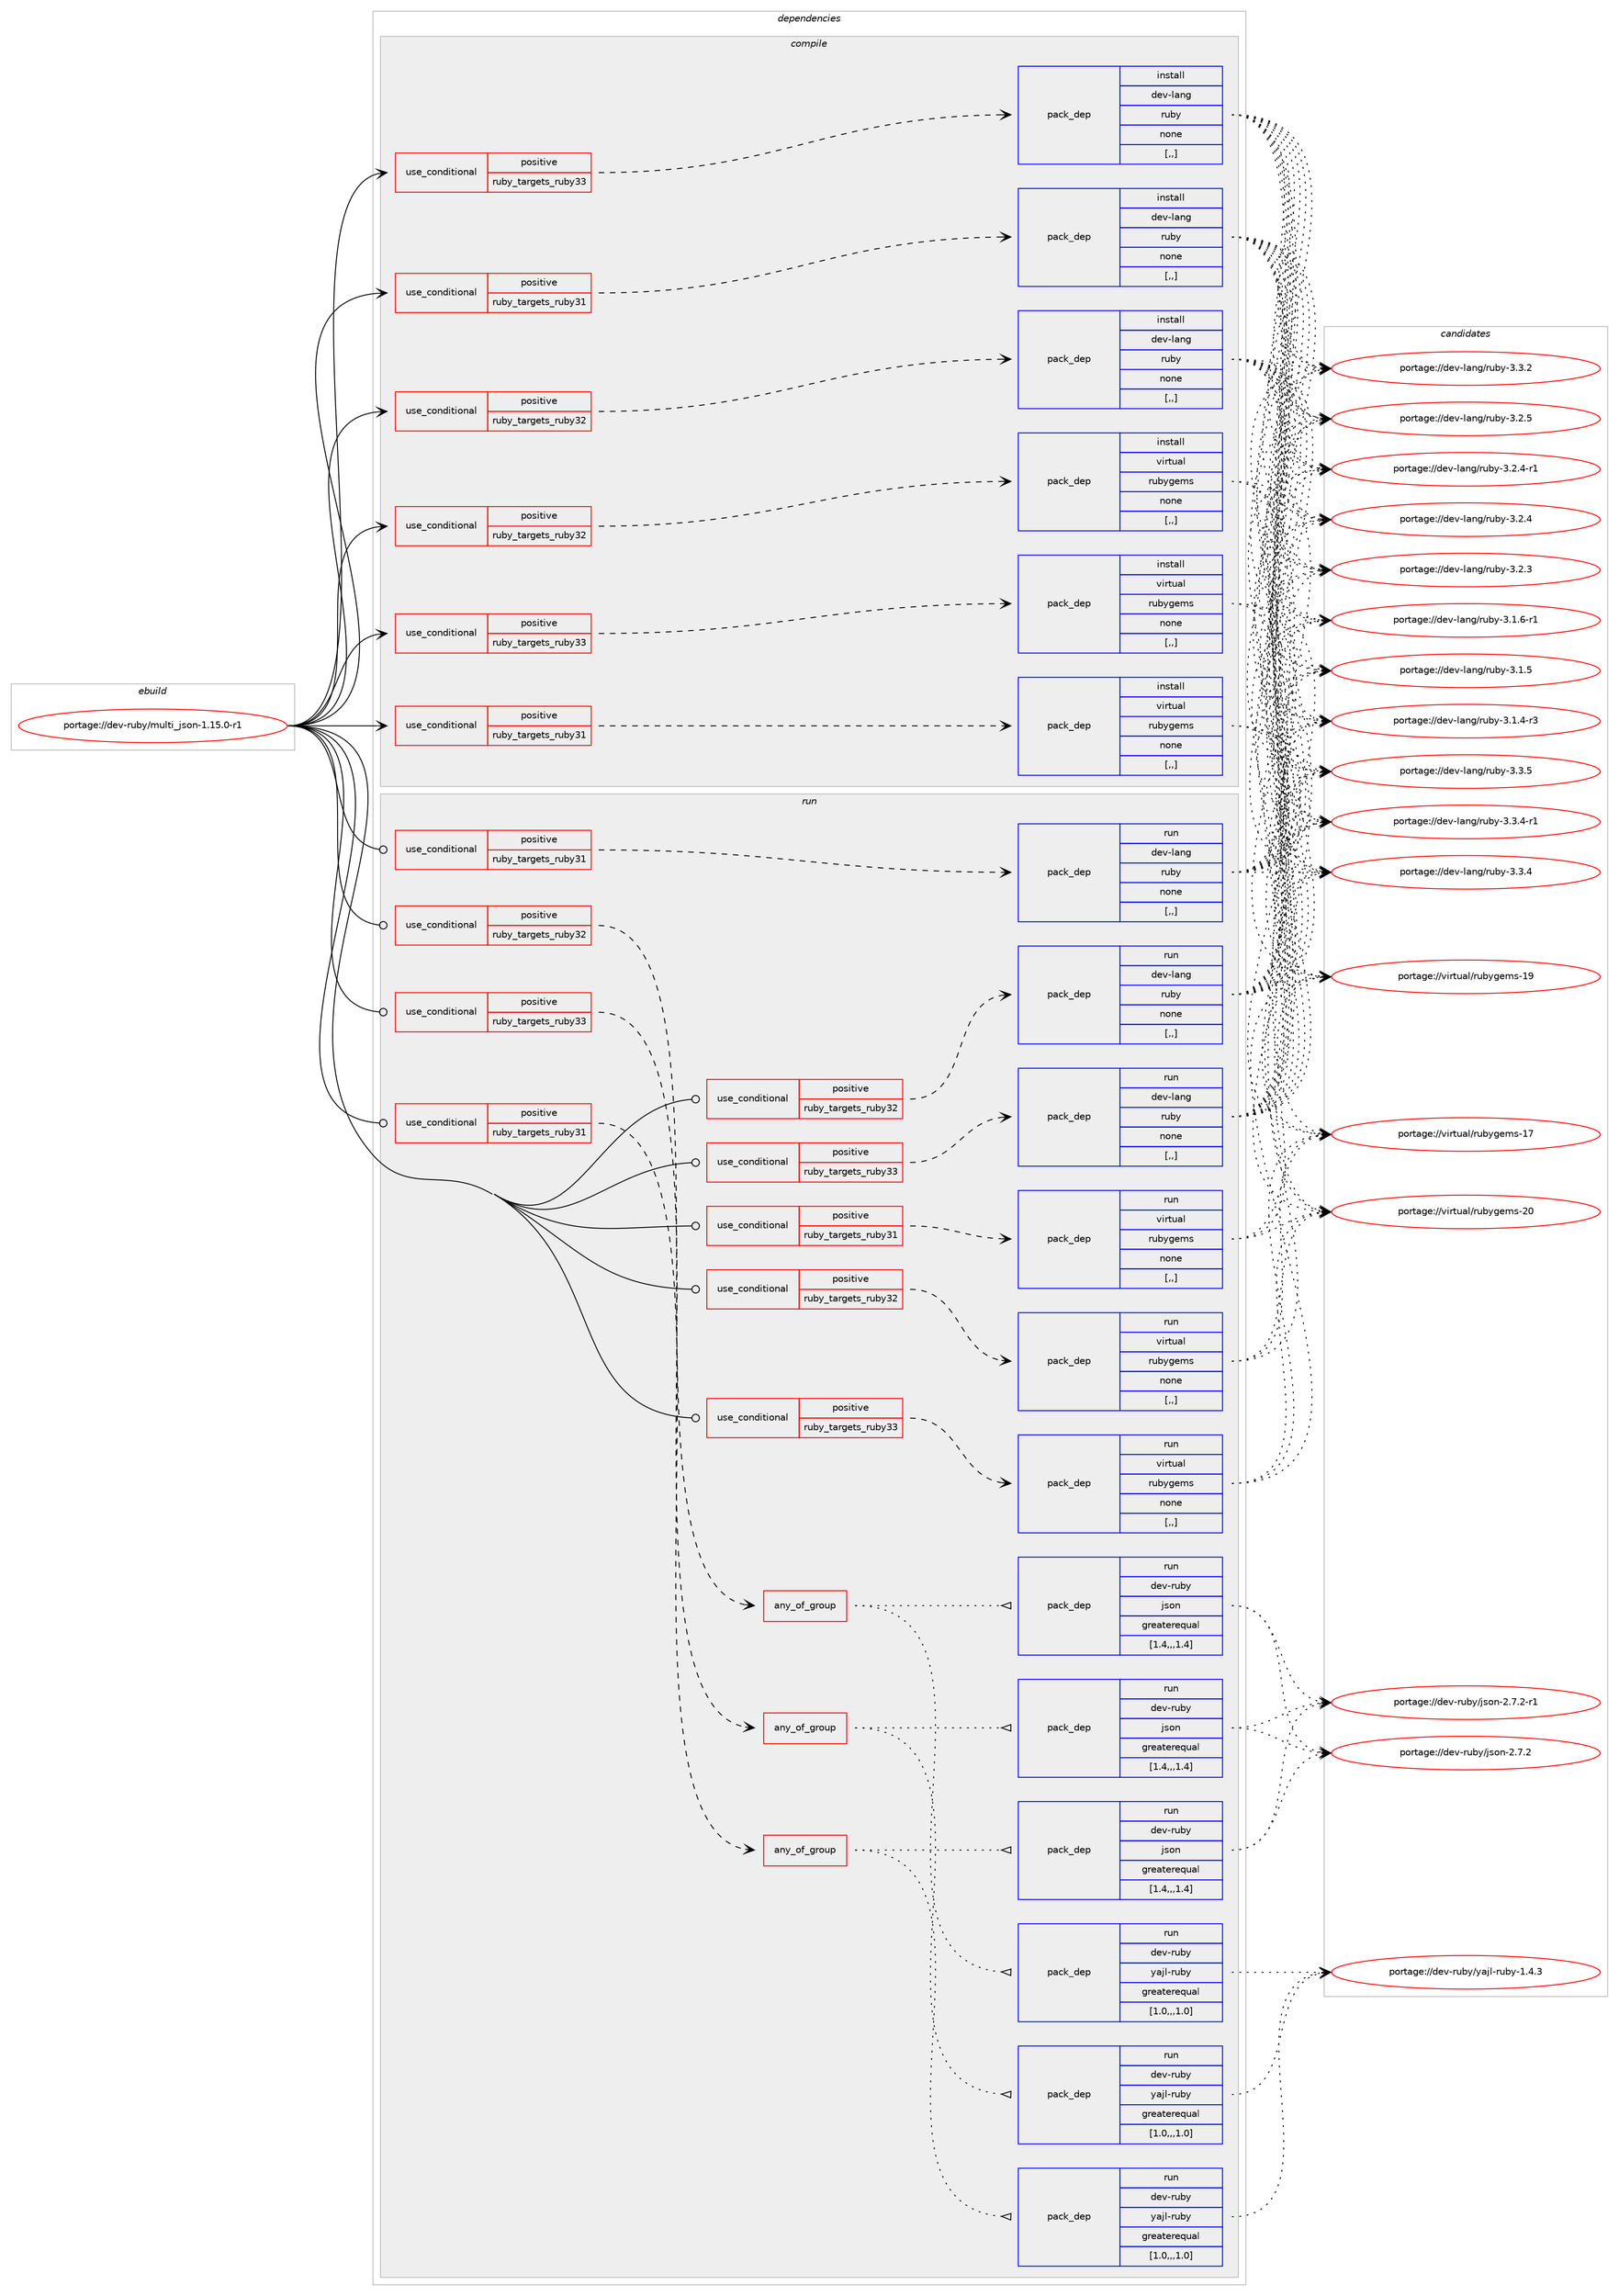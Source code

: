 digraph prolog {

# *************
# Graph options
# *************

newrank=true;
concentrate=true;
compound=true;
graph [rankdir=LR,fontname=Helvetica,fontsize=10,ranksep=1.5];#, ranksep=2.5, nodesep=0.2];
edge  [arrowhead=vee];
node  [fontname=Helvetica,fontsize=10];

# **********
# The ebuild
# **********

subgraph cluster_leftcol {
color=gray;
label=<<i>ebuild</i>>;
id [label="portage://dev-ruby/multi_json-1.15.0-r1", color=red, width=4, href="../dev-ruby/multi_json-1.15.0-r1.svg"];
}

# ****************
# The dependencies
# ****************

subgraph cluster_midcol {
color=gray;
label=<<i>dependencies</i>>;
subgraph cluster_compile {
fillcolor="#eeeeee";
style=filled;
label=<<i>compile</i>>;
subgraph cond182197 {
dependency687318 [label=<<TABLE BORDER="0" CELLBORDER="1" CELLSPACING="0" CELLPADDING="4"><TR><TD ROWSPAN="3" CELLPADDING="10">use_conditional</TD></TR><TR><TD>positive</TD></TR><TR><TD>ruby_targets_ruby31</TD></TR></TABLE>>, shape=none, color=red];
subgraph pack500189 {
dependency687319 [label=<<TABLE BORDER="0" CELLBORDER="1" CELLSPACING="0" CELLPADDING="4" WIDTH="220"><TR><TD ROWSPAN="6" CELLPADDING="30">pack_dep</TD></TR><TR><TD WIDTH="110">install</TD></TR><TR><TD>dev-lang</TD></TR><TR><TD>ruby</TD></TR><TR><TD>none</TD></TR><TR><TD>[,,]</TD></TR></TABLE>>, shape=none, color=blue];
}
dependency687318:e -> dependency687319:w [weight=20,style="dashed",arrowhead="vee"];
}
id:e -> dependency687318:w [weight=20,style="solid",arrowhead="vee"];
subgraph cond182198 {
dependency687320 [label=<<TABLE BORDER="0" CELLBORDER="1" CELLSPACING="0" CELLPADDING="4"><TR><TD ROWSPAN="3" CELLPADDING="10">use_conditional</TD></TR><TR><TD>positive</TD></TR><TR><TD>ruby_targets_ruby31</TD></TR></TABLE>>, shape=none, color=red];
subgraph pack500190 {
dependency687321 [label=<<TABLE BORDER="0" CELLBORDER="1" CELLSPACING="0" CELLPADDING="4" WIDTH="220"><TR><TD ROWSPAN="6" CELLPADDING="30">pack_dep</TD></TR><TR><TD WIDTH="110">install</TD></TR><TR><TD>virtual</TD></TR><TR><TD>rubygems</TD></TR><TR><TD>none</TD></TR><TR><TD>[,,]</TD></TR></TABLE>>, shape=none, color=blue];
}
dependency687320:e -> dependency687321:w [weight=20,style="dashed",arrowhead="vee"];
}
id:e -> dependency687320:w [weight=20,style="solid",arrowhead="vee"];
subgraph cond182199 {
dependency687322 [label=<<TABLE BORDER="0" CELLBORDER="1" CELLSPACING="0" CELLPADDING="4"><TR><TD ROWSPAN="3" CELLPADDING="10">use_conditional</TD></TR><TR><TD>positive</TD></TR><TR><TD>ruby_targets_ruby32</TD></TR></TABLE>>, shape=none, color=red];
subgraph pack500191 {
dependency687323 [label=<<TABLE BORDER="0" CELLBORDER="1" CELLSPACING="0" CELLPADDING="4" WIDTH="220"><TR><TD ROWSPAN="6" CELLPADDING="30">pack_dep</TD></TR><TR><TD WIDTH="110">install</TD></TR><TR><TD>dev-lang</TD></TR><TR><TD>ruby</TD></TR><TR><TD>none</TD></TR><TR><TD>[,,]</TD></TR></TABLE>>, shape=none, color=blue];
}
dependency687322:e -> dependency687323:w [weight=20,style="dashed",arrowhead="vee"];
}
id:e -> dependency687322:w [weight=20,style="solid",arrowhead="vee"];
subgraph cond182200 {
dependency687324 [label=<<TABLE BORDER="0" CELLBORDER="1" CELLSPACING="0" CELLPADDING="4"><TR><TD ROWSPAN="3" CELLPADDING="10">use_conditional</TD></TR><TR><TD>positive</TD></TR><TR><TD>ruby_targets_ruby32</TD></TR></TABLE>>, shape=none, color=red];
subgraph pack500192 {
dependency687325 [label=<<TABLE BORDER="0" CELLBORDER="1" CELLSPACING="0" CELLPADDING="4" WIDTH="220"><TR><TD ROWSPAN="6" CELLPADDING="30">pack_dep</TD></TR><TR><TD WIDTH="110">install</TD></TR><TR><TD>virtual</TD></TR><TR><TD>rubygems</TD></TR><TR><TD>none</TD></TR><TR><TD>[,,]</TD></TR></TABLE>>, shape=none, color=blue];
}
dependency687324:e -> dependency687325:w [weight=20,style="dashed",arrowhead="vee"];
}
id:e -> dependency687324:w [weight=20,style="solid",arrowhead="vee"];
subgraph cond182201 {
dependency687326 [label=<<TABLE BORDER="0" CELLBORDER="1" CELLSPACING="0" CELLPADDING="4"><TR><TD ROWSPAN="3" CELLPADDING="10">use_conditional</TD></TR><TR><TD>positive</TD></TR><TR><TD>ruby_targets_ruby33</TD></TR></TABLE>>, shape=none, color=red];
subgraph pack500193 {
dependency687327 [label=<<TABLE BORDER="0" CELLBORDER="1" CELLSPACING="0" CELLPADDING="4" WIDTH="220"><TR><TD ROWSPAN="6" CELLPADDING="30">pack_dep</TD></TR><TR><TD WIDTH="110">install</TD></TR><TR><TD>dev-lang</TD></TR><TR><TD>ruby</TD></TR><TR><TD>none</TD></TR><TR><TD>[,,]</TD></TR></TABLE>>, shape=none, color=blue];
}
dependency687326:e -> dependency687327:w [weight=20,style="dashed",arrowhead="vee"];
}
id:e -> dependency687326:w [weight=20,style="solid",arrowhead="vee"];
subgraph cond182202 {
dependency687328 [label=<<TABLE BORDER="0" CELLBORDER="1" CELLSPACING="0" CELLPADDING="4"><TR><TD ROWSPAN="3" CELLPADDING="10">use_conditional</TD></TR><TR><TD>positive</TD></TR><TR><TD>ruby_targets_ruby33</TD></TR></TABLE>>, shape=none, color=red];
subgraph pack500194 {
dependency687329 [label=<<TABLE BORDER="0" CELLBORDER="1" CELLSPACING="0" CELLPADDING="4" WIDTH="220"><TR><TD ROWSPAN="6" CELLPADDING="30">pack_dep</TD></TR><TR><TD WIDTH="110">install</TD></TR><TR><TD>virtual</TD></TR><TR><TD>rubygems</TD></TR><TR><TD>none</TD></TR><TR><TD>[,,]</TD></TR></TABLE>>, shape=none, color=blue];
}
dependency687328:e -> dependency687329:w [weight=20,style="dashed",arrowhead="vee"];
}
id:e -> dependency687328:w [weight=20,style="solid",arrowhead="vee"];
}
subgraph cluster_compileandrun {
fillcolor="#eeeeee";
style=filled;
label=<<i>compile and run</i>>;
}
subgraph cluster_run {
fillcolor="#eeeeee";
style=filled;
label=<<i>run</i>>;
subgraph cond182203 {
dependency687330 [label=<<TABLE BORDER="0" CELLBORDER="1" CELLSPACING="0" CELLPADDING="4"><TR><TD ROWSPAN="3" CELLPADDING="10">use_conditional</TD></TR><TR><TD>positive</TD></TR><TR><TD>ruby_targets_ruby31</TD></TR></TABLE>>, shape=none, color=red];
subgraph any4551 {
dependency687331 [label=<<TABLE BORDER="0" CELLBORDER="1" CELLSPACING="0" CELLPADDING="4"><TR><TD CELLPADDING="10">any_of_group</TD></TR></TABLE>>, shape=none, color=red];subgraph pack500195 {
dependency687332 [label=<<TABLE BORDER="0" CELLBORDER="1" CELLSPACING="0" CELLPADDING="4" WIDTH="220"><TR><TD ROWSPAN="6" CELLPADDING="30">pack_dep</TD></TR><TR><TD WIDTH="110">run</TD></TR><TR><TD>dev-ruby</TD></TR><TR><TD>json</TD></TR><TR><TD>greaterequal</TD></TR><TR><TD>[1.4,,,1.4]</TD></TR></TABLE>>, shape=none, color=blue];
}
dependency687331:e -> dependency687332:w [weight=20,style="dotted",arrowhead="oinv"];
subgraph pack500196 {
dependency687333 [label=<<TABLE BORDER="0" CELLBORDER="1" CELLSPACING="0" CELLPADDING="4" WIDTH="220"><TR><TD ROWSPAN="6" CELLPADDING="30">pack_dep</TD></TR><TR><TD WIDTH="110">run</TD></TR><TR><TD>dev-ruby</TD></TR><TR><TD>yajl-ruby</TD></TR><TR><TD>greaterequal</TD></TR><TR><TD>[1.0,,,1.0]</TD></TR></TABLE>>, shape=none, color=blue];
}
dependency687331:e -> dependency687333:w [weight=20,style="dotted",arrowhead="oinv"];
}
dependency687330:e -> dependency687331:w [weight=20,style="dashed",arrowhead="vee"];
}
id:e -> dependency687330:w [weight=20,style="solid",arrowhead="odot"];
subgraph cond182204 {
dependency687334 [label=<<TABLE BORDER="0" CELLBORDER="1" CELLSPACING="0" CELLPADDING="4"><TR><TD ROWSPAN="3" CELLPADDING="10">use_conditional</TD></TR><TR><TD>positive</TD></TR><TR><TD>ruby_targets_ruby31</TD></TR></TABLE>>, shape=none, color=red];
subgraph pack500197 {
dependency687335 [label=<<TABLE BORDER="0" CELLBORDER="1" CELLSPACING="0" CELLPADDING="4" WIDTH="220"><TR><TD ROWSPAN="6" CELLPADDING="30">pack_dep</TD></TR><TR><TD WIDTH="110">run</TD></TR><TR><TD>dev-lang</TD></TR><TR><TD>ruby</TD></TR><TR><TD>none</TD></TR><TR><TD>[,,]</TD></TR></TABLE>>, shape=none, color=blue];
}
dependency687334:e -> dependency687335:w [weight=20,style="dashed",arrowhead="vee"];
}
id:e -> dependency687334:w [weight=20,style="solid",arrowhead="odot"];
subgraph cond182205 {
dependency687336 [label=<<TABLE BORDER="0" CELLBORDER="1" CELLSPACING="0" CELLPADDING="4"><TR><TD ROWSPAN="3" CELLPADDING="10">use_conditional</TD></TR><TR><TD>positive</TD></TR><TR><TD>ruby_targets_ruby31</TD></TR></TABLE>>, shape=none, color=red];
subgraph pack500198 {
dependency687337 [label=<<TABLE BORDER="0" CELLBORDER="1" CELLSPACING="0" CELLPADDING="4" WIDTH="220"><TR><TD ROWSPAN="6" CELLPADDING="30">pack_dep</TD></TR><TR><TD WIDTH="110">run</TD></TR><TR><TD>virtual</TD></TR><TR><TD>rubygems</TD></TR><TR><TD>none</TD></TR><TR><TD>[,,]</TD></TR></TABLE>>, shape=none, color=blue];
}
dependency687336:e -> dependency687337:w [weight=20,style="dashed",arrowhead="vee"];
}
id:e -> dependency687336:w [weight=20,style="solid",arrowhead="odot"];
subgraph cond182206 {
dependency687338 [label=<<TABLE BORDER="0" CELLBORDER="1" CELLSPACING="0" CELLPADDING="4"><TR><TD ROWSPAN="3" CELLPADDING="10">use_conditional</TD></TR><TR><TD>positive</TD></TR><TR><TD>ruby_targets_ruby32</TD></TR></TABLE>>, shape=none, color=red];
subgraph any4552 {
dependency687339 [label=<<TABLE BORDER="0" CELLBORDER="1" CELLSPACING="0" CELLPADDING="4"><TR><TD CELLPADDING="10">any_of_group</TD></TR></TABLE>>, shape=none, color=red];subgraph pack500199 {
dependency687340 [label=<<TABLE BORDER="0" CELLBORDER="1" CELLSPACING="0" CELLPADDING="4" WIDTH="220"><TR><TD ROWSPAN="6" CELLPADDING="30">pack_dep</TD></TR><TR><TD WIDTH="110">run</TD></TR><TR><TD>dev-ruby</TD></TR><TR><TD>json</TD></TR><TR><TD>greaterequal</TD></TR><TR><TD>[1.4,,,1.4]</TD></TR></TABLE>>, shape=none, color=blue];
}
dependency687339:e -> dependency687340:w [weight=20,style="dotted",arrowhead="oinv"];
subgraph pack500200 {
dependency687341 [label=<<TABLE BORDER="0" CELLBORDER="1" CELLSPACING="0" CELLPADDING="4" WIDTH="220"><TR><TD ROWSPAN="6" CELLPADDING="30">pack_dep</TD></TR><TR><TD WIDTH="110">run</TD></TR><TR><TD>dev-ruby</TD></TR><TR><TD>yajl-ruby</TD></TR><TR><TD>greaterequal</TD></TR><TR><TD>[1.0,,,1.0]</TD></TR></TABLE>>, shape=none, color=blue];
}
dependency687339:e -> dependency687341:w [weight=20,style="dotted",arrowhead="oinv"];
}
dependency687338:e -> dependency687339:w [weight=20,style="dashed",arrowhead="vee"];
}
id:e -> dependency687338:w [weight=20,style="solid",arrowhead="odot"];
subgraph cond182207 {
dependency687342 [label=<<TABLE BORDER="0" CELLBORDER="1" CELLSPACING="0" CELLPADDING="4"><TR><TD ROWSPAN="3" CELLPADDING="10">use_conditional</TD></TR><TR><TD>positive</TD></TR><TR><TD>ruby_targets_ruby32</TD></TR></TABLE>>, shape=none, color=red];
subgraph pack500201 {
dependency687343 [label=<<TABLE BORDER="0" CELLBORDER="1" CELLSPACING="0" CELLPADDING="4" WIDTH="220"><TR><TD ROWSPAN="6" CELLPADDING="30">pack_dep</TD></TR><TR><TD WIDTH="110">run</TD></TR><TR><TD>dev-lang</TD></TR><TR><TD>ruby</TD></TR><TR><TD>none</TD></TR><TR><TD>[,,]</TD></TR></TABLE>>, shape=none, color=blue];
}
dependency687342:e -> dependency687343:w [weight=20,style="dashed",arrowhead="vee"];
}
id:e -> dependency687342:w [weight=20,style="solid",arrowhead="odot"];
subgraph cond182208 {
dependency687344 [label=<<TABLE BORDER="0" CELLBORDER="1" CELLSPACING="0" CELLPADDING="4"><TR><TD ROWSPAN="3" CELLPADDING="10">use_conditional</TD></TR><TR><TD>positive</TD></TR><TR><TD>ruby_targets_ruby32</TD></TR></TABLE>>, shape=none, color=red];
subgraph pack500202 {
dependency687345 [label=<<TABLE BORDER="0" CELLBORDER="1" CELLSPACING="0" CELLPADDING="4" WIDTH="220"><TR><TD ROWSPAN="6" CELLPADDING="30">pack_dep</TD></TR><TR><TD WIDTH="110">run</TD></TR><TR><TD>virtual</TD></TR><TR><TD>rubygems</TD></TR><TR><TD>none</TD></TR><TR><TD>[,,]</TD></TR></TABLE>>, shape=none, color=blue];
}
dependency687344:e -> dependency687345:w [weight=20,style="dashed",arrowhead="vee"];
}
id:e -> dependency687344:w [weight=20,style="solid",arrowhead="odot"];
subgraph cond182209 {
dependency687346 [label=<<TABLE BORDER="0" CELLBORDER="1" CELLSPACING="0" CELLPADDING="4"><TR><TD ROWSPAN="3" CELLPADDING="10">use_conditional</TD></TR><TR><TD>positive</TD></TR><TR><TD>ruby_targets_ruby33</TD></TR></TABLE>>, shape=none, color=red];
subgraph any4553 {
dependency687347 [label=<<TABLE BORDER="0" CELLBORDER="1" CELLSPACING="0" CELLPADDING="4"><TR><TD CELLPADDING="10">any_of_group</TD></TR></TABLE>>, shape=none, color=red];subgraph pack500203 {
dependency687348 [label=<<TABLE BORDER="0" CELLBORDER="1" CELLSPACING="0" CELLPADDING="4" WIDTH="220"><TR><TD ROWSPAN="6" CELLPADDING="30">pack_dep</TD></TR><TR><TD WIDTH="110">run</TD></TR><TR><TD>dev-ruby</TD></TR><TR><TD>json</TD></TR><TR><TD>greaterequal</TD></TR><TR><TD>[1.4,,,1.4]</TD></TR></TABLE>>, shape=none, color=blue];
}
dependency687347:e -> dependency687348:w [weight=20,style="dotted",arrowhead="oinv"];
subgraph pack500204 {
dependency687349 [label=<<TABLE BORDER="0" CELLBORDER="1" CELLSPACING="0" CELLPADDING="4" WIDTH="220"><TR><TD ROWSPAN="6" CELLPADDING="30">pack_dep</TD></TR><TR><TD WIDTH="110">run</TD></TR><TR><TD>dev-ruby</TD></TR><TR><TD>yajl-ruby</TD></TR><TR><TD>greaterequal</TD></TR><TR><TD>[1.0,,,1.0]</TD></TR></TABLE>>, shape=none, color=blue];
}
dependency687347:e -> dependency687349:w [weight=20,style="dotted",arrowhead="oinv"];
}
dependency687346:e -> dependency687347:w [weight=20,style="dashed",arrowhead="vee"];
}
id:e -> dependency687346:w [weight=20,style="solid",arrowhead="odot"];
subgraph cond182210 {
dependency687350 [label=<<TABLE BORDER="0" CELLBORDER="1" CELLSPACING="0" CELLPADDING="4"><TR><TD ROWSPAN="3" CELLPADDING="10">use_conditional</TD></TR><TR><TD>positive</TD></TR><TR><TD>ruby_targets_ruby33</TD></TR></TABLE>>, shape=none, color=red];
subgraph pack500205 {
dependency687351 [label=<<TABLE BORDER="0" CELLBORDER="1" CELLSPACING="0" CELLPADDING="4" WIDTH="220"><TR><TD ROWSPAN="6" CELLPADDING="30">pack_dep</TD></TR><TR><TD WIDTH="110">run</TD></TR><TR><TD>dev-lang</TD></TR><TR><TD>ruby</TD></TR><TR><TD>none</TD></TR><TR><TD>[,,]</TD></TR></TABLE>>, shape=none, color=blue];
}
dependency687350:e -> dependency687351:w [weight=20,style="dashed",arrowhead="vee"];
}
id:e -> dependency687350:w [weight=20,style="solid",arrowhead="odot"];
subgraph cond182211 {
dependency687352 [label=<<TABLE BORDER="0" CELLBORDER="1" CELLSPACING="0" CELLPADDING="4"><TR><TD ROWSPAN="3" CELLPADDING="10">use_conditional</TD></TR><TR><TD>positive</TD></TR><TR><TD>ruby_targets_ruby33</TD></TR></TABLE>>, shape=none, color=red];
subgraph pack500206 {
dependency687353 [label=<<TABLE BORDER="0" CELLBORDER="1" CELLSPACING="0" CELLPADDING="4" WIDTH="220"><TR><TD ROWSPAN="6" CELLPADDING="30">pack_dep</TD></TR><TR><TD WIDTH="110">run</TD></TR><TR><TD>virtual</TD></TR><TR><TD>rubygems</TD></TR><TR><TD>none</TD></TR><TR><TD>[,,]</TD></TR></TABLE>>, shape=none, color=blue];
}
dependency687352:e -> dependency687353:w [weight=20,style="dashed",arrowhead="vee"];
}
id:e -> dependency687352:w [weight=20,style="solid",arrowhead="odot"];
}
}

# **************
# The candidates
# **************

subgraph cluster_choices {
rank=same;
color=gray;
label=<<i>candidates</i>>;

subgraph choice500189 {
color=black;
nodesep=1;
choice10010111845108971101034711411798121455146514653 [label="portage://dev-lang/ruby-3.3.5", color=red, width=4,href="../dev-lang/ruby-3.3.5.svg"];
choice100101118451089711010347114117981214551465146524511449 [label="portage://dev-lang/ruby-3.3.4-r1", color=red, width=4,href="../dev-lang/ruby-3.3.4-r1.svg"];
choice10010111845108971101034711411798121455146514652 [label="portage://dev-lang/ruby-3.3.4", color=red, width=4,href="../dev-lang/ruby-3.3.4.svg"];
choice10010111845108971101034711411798121455146514650 [label="portage://dev-lang/ruby-3.3.2", color=red, width=4,href="../dev-lang/ruby-3.3.2.svg"];
choice10010111845108971101034711411798121455146504653 [label="portage://dev-lang/ruby-3.2.5", color=red, width=4,href="../dev-lang/ruby-3.2.5.svg"];
choice100101118451089711010347114117981214551465046524511449 [label="portage://dev-lang/ruby-3.2.4-r1", color=red, width=4,href="../dev-lang/ruby-3.2.4-r1.svg"];
choice10010111845108971101034711411798121455146504652 [label="portage://dev-lang/ruby-3.2.4", color=red, width=4,href="../dev-lang/ruby-3.2.4.svg"];
choice10010111845108971101034711411798121455146504651 [label="portage://dev-lang/ruby-3.2.3", color=red, width=4,href="../dev-lang/ruby-3.2.3.svg"];
choice100101118451089711010347114117981214551464946544511449 [label="portage://dev-lang/ruby-3.1.6-r1", color=red, width=4,href="../dev-lang/ruby-3.1.6-r1.svg"];
choice10010111845108971101034711411798121455146494653 [label="portage://dev-lang/ruby-3.1.5", color=red, width=4,href="../dev-lang/ruby-3.1.5.svg"];
choice100101118451089711010347114117981214551464946524511451 [label="portage://dev-lang/ruby-3.1.4-r3", color=red, width=4,href="../dev-lang/ruby-3.1.4-r3.svg"];
dependency687319:e -> choice10010111845108971101034711411798121455146514653:w [style=dotted,weight="100"];
dependency687319:e -> choice100101118451089711010347114117981214551465146524511449:w [style=dotted,weight="100"];
dependency687319:e -> choice10010111845108971101034711411798121455146514652:w [style=dotted,weight="100"];
dependency687319:e -> choice10010111845108971101034711411798121455146514650:w [style=dotted,weight="100"];
dependency687319:e -> choice10010111845108971101034711411798121455146504653:w [style=dotted,weight="100"];
dependency687319:e -> choice100101118451089711010347114117981214551465046524511449:w [style=dotted,weight="100"];
dependency687319:e -> choice10010111845108971101034711411798121455146504652:w [style=dotted,weight="100"];
dependency687319:e -> choice10010111845108971101034711411798121455146504651:w [style=dotted,weight="100"];
dependency687319:e -> choice100101118451089711010347114117981214551464946544511449:w [style=dotted,weight="100"];
dependency687319:e -> choice10010111845108971101034711411798121455146494653:w [style=dotted,weight="100"];
dependency687319:e -> choice100101118451089711010347114117981214551464946524511451:w [style=dotted,weight="100"];
}
subgraph choice500190 {
color=black;
nodesep=1;
choice118105114116117971084711411798121103101109115455048 [label="portage://virtual/rubygems-20", color=red, width=4,href="../virtual/rubygems-20.svg"];
choice118105114116117971084711411798121103101109115454957 [label="portage://virtual/rubygems-19", color=red, width=4,href="../virtual/rubygems-19.svg"];
choice118105114116117971084711411798121103101109115454955 [label="portage://virtual/rubygems-17", color=red, width=4,href="../virtual/rubygems-17.svg"];
dependency687321:e -> choice118105114116117971084711411798121103101109115455048:w [style=dotted,weight="100"];
dependency687321:e -> choice118105114116117971084711411798121103101109115454957:w [style=dotted,weight="100"];
dependency687321:e -> choice118105114116117971084711411798121103101109115454955:w [style=dotted,weight="100"];
}
subgraph choice500191 {
color=black;
nodesep=1;
choice10010111845108971101034711411798121455146514653 [label="portage://dev-lang/ruby-3.3.5", color=red, width=4,href="../dev-lang/ruby-3.3.5.svg"];
choice100101118451089711010347114117981214551465146524511449 [label="portage://dev-lang/ruby-3.3.4-r1", color=red, width=4,href="../dev-lang/ruby-3.3.4-r1.svg"];
choice10010111845108971101034711411798121455146514652 [label="portage://dev-lang/ruby-3.3.4", color=red, width=4,href="../dev-lang/ruby-3.3.4.svg"];
choice10010111845108971101034711411798121455146514650 [label="portage://dev-lang/ruby-3.3.2", color=red, width=4,href="../dev-lang/ruby-3.3.2.svg"];
choice10010111845108971101034711411798121455146504653 [label="portage://dev-lang/ruby-3.2.5", color=red, width=4,href="../dev-lang/ruby-3.2.5.svg"];
choice100101118451089711010347114117981214551465046524511449 [label="portage://dev-lang/ruby-3.2.4-r1", color=red, width=4,href="../dev-lang/ruby-3.2.4-r1.svg"];
choice10010111845108971101034711411798121455146504652 [label="portage://dev-lang/ruby-3.2.4", color=red, width=4,href="../dev-lang/ruby-3.2.4.svg"];
choice10010111845108971101034711411798121455146504651 [label="portage://dev-lang/ruby-3.2.3", color=red, width=4,href="../dev-lang/ruby-3.2.3.svg"];
choice100101118451089711010347114117981214551464946544511449 [label="portage://dev-lang/ruby-3.1.6-r1", color=red, width=4,href="../dev-lang/ruby-3.1.6-r1.svg"];
choice10010111845108971101034711411798121455146494653 [label="portage://dev-lang/ruby-3.1.5", color=red, width=4,href="../dev-lang/ruby-3.1.5.svg"];
choice100101118451089711010347114117981214551464946524511451 [label="portage://dev-lang/ruby-3.1.4-r3", color=red, width=4,href="../dev-lang/ruby-3.1.4-r3.svg"];
dependency687323:e -> choice10010111845108971101034711411798121455146514653:w [style=dotted,weight="100"];
dependency687323:e -> choice100101118451089711010347114117981214551465146524511449:w [style=dotted,weight="100"];
dependency687323:e -> choice10010111845108971101034711411798121455146514652:w [style=dotted,weight="100"];
dependency687323:e -> choice10010111845108971101034711411798121455146514650:w [style=dotted,weight="100"];
dependency687323:e -> choice10010111845108971101034711411798121455146504653:w [style=dotted,weight="100"];
dependency687323:e -> choice100101118451089711010347114117981214551465046524511449:w [style=dotted,weight="100"];
dependency687323:e -> choice10010111845108971101034711411798121455146504652:w [style=dotted,weight="100"];
dependency687323:e -> choice10010111845108971101034711411798121455146504651:w [style=dotted,weight="100"];
dependency687323:e -> choice100101118451089711010347114117981214551464946544511449:w [style=dotted,weight="100"];
dependency687323:e -> choice10010111845108971101034711411798121455146494653:w [style=dotted,weight="100"];
dependency687323:e -> choice100101118451089711010347114117981214551464946524511451:w [style=dotted,weight="100"];
}
subgraph choice500192 {
color=black;
nodesep=1;
choice118105114116117971084711411798121103101109115455048 [label="portage://virtual/rubygems-20", color=red, width=4,href="../virtual/rubygems-20.svg"];
choice118105114116117971084711411798121103101109115454957 [label="portage://virtual/rubygems-19", color=red, width=4,href="../virtual/rubygems-19.svg"];
choice118105114116117971084711411798121103101109115454955 [label="portage://virtual/rubygems-17", color=red, width=4,href="../virtual/rubygems-17.svg"];
dependency687325:e -> choice118105114116117971084711411798121103101109115455048:w [style=dotted,weight="100"];
dependency687325:e -> choice118105114116117971084711411798121103101109115454957:w [style=dotted,weight="100"];
dependency687325:e -> choice118105114116117971084711411798121103101109115454955:w [style=dotted,weight="100"];
}
subgraph choice500193 {
color=black;
nodesep=1;
choice10010111845108971101034711411798121455146514653 [label="portage://dev-lang/ruby-3.3.5", color=red, width=4,href="../dev-lang/ruby-3.3.5.svg"];
choice100101118451089711010347114117981214551465146524511449 [label="portage://dev-lang/ruby-3.3.4-r1", color=red, width=4,href="../dev-lang/ruby-3.3.4-r1.svg"];
choice10010111845108971101034711411798121455146514652 [label="portage://dev-lang/ruby-3.3.4", color=red, width=4,href="../dev-lang/ruby-3.3.4.svg"];
choice10010111845108971101034711411798121455146514650 [label="portage://dev-lang/ruby-3.3.2", color=red, width=4,href="../dev-lang/ruby-3.3.2.svg"];
choice10010111845108971101034711411798121455146504653 [label="portage://dev-lang/ruby-3.2.5", color=red, width=4,href="../dev-lang/ruby-3.2.5.svg"];
choice100101118451089711010347114117981214551465046524511449 [label="portage://dev-lang/ruby-3.2.4-r1", color=red, width=4,href="../dev-lang/ruby-3.2.4-r1.svg"];
choice10010111845108971101034711411798121455146504652 [label="portage://dev-lang/ruby-3.2.4", color=red, width=4,href="../dev-lang/ruby-3.2.4.svg"];
choice10010111845108971101034711411798121455146504651 [label="portage://dev-lang/ruby-3.2.3", color=red, width=4,href="../dev-lang/ruby-3.2.3.svg"];
choice100101118451089711010347114117981214551464946544511449 [label="portage://dev-lang/ruby-3.1.6-r1", color=red, width=4,href="../dev-lang/ruby-3.1.6-r1.svg"];
choice10010111845108971101034711411798121455146494653 [label="portage://dev-lang/ruby-3.1.5", color=red, width=4,href="../dev-lang/ruby-3.1.5.svg"];
choice100101118451089711010347114117981214551464946524511451 [label="portage://dev-lang/ruby-3.1.4-r3", color=red, width=4,href="../dev-lang/ruby-3.1.4-r3.svg"];
dependency687327:e -> choice10010111845108971101034711411798121455146514653:w [style=dotted,weight="100"];
dependency687327:e -> choice100101118451089711010347114117981214551465146524511449:w [style=dotted,weight="100"];
dependency687327:e -> choice10010111845108971101034711411798121455146514652:w [style=dotted,weight="100"];
dependency687327:e -> choice10010111845108971101034711411798121455146514650:w [style=dotted,weight="100"];
dependency687327:e -> choice10010111845108971101034711411798121455146504653:w [style=dotted,weight="100"];
dependency687327:e -> choice100101118451089711010347114117981214551465046524511449:w [style=dotted,weight="100"];
dependency687327:e -> choice10010111845108971101034711411798121455146504652:w [style=dotted,weight="100"];
dependency687327:e -> choice10010111845108971101034711411798121455146504651:w [style=dotted,weight="100"];
dependency687327:e -> choice100101118451089711010347114117981214551464946544511449:w [style=dotted,weight="100"];
dependency687327:e -> choice10010111845108971101034711411798121455146494653:w [style=dotted,weight="100"];
dependency687327:e -> choice100101118451089711010347114117981214551464946524511451:w [style=dotted,weight="100"];
}
subgraph choice500194 {
color=black;
nodesep=1;
choice118105114116117971084711411798121103101109115455048 [label="portage://virtual/rubygems-20", color=red, width=4,href="../virtual/rubygems-20.svg"];
choice118105114116117971084711411798121103101109115454957 [label="portage://virtual/rubygems-19", color=red, width=4,href="../virtual/rubygems-19.svg"];
choice118105114116117971084711411798121103101109115454955 [label="portage://virtual/rubygems-17", color=red, width=4,href="../virtual/rubygems-17.svg"];
dependency687329:e -> choice118105114116117971084711411798121103101109115455048:w [style=dotted,weight="100"];
dependency687329:e -> choice118105114116117971084711411798121103101109115454957:w [style=dotted,weight="100"];
dependency687329:e -> choice118105114116117971084711411798121103101109115454955:w [style=dotted,weight="100"];
}
subgraph choice500195 {
color=black;
nodesep=1;
choice1001011184511411798121471061151111104550465546504511449 [label="portage://dev-ruby/json-2.7.2-r1", color=red, width=4,href="../dev-ruby/json-2.7.2-r1.svg"];
choice100101118451141179812147106115111110455046554650 [label="portage://dev-ruby/json-2.7.2", color=red, width=4,href="../dev-ruby/json-2.7.2.svg"];
dependency687332:e -> choice1001011184511411798121471061151111104550465546504511449:w [style=dotted,weight="100"];
dependency687332:e -> choice100101118451141179812147106115111110455046554650:w [style=dotted,weight="100"];
}
subgraph choice500196 {
color=black;
nodesep=1;
choice100101118451141179812147121971061084511411798121454946524651 [label="portage://dev-ruby/yajl-ruby-1.4.3", color=red, width=4,href="../dev-ruby/yajl-ruby-1.4.3.svg"];
dependency687333:e -> choice100101118451141179812147121971061084511411798121454946524651:w [style=dotted,weight="100"];
}
subgraph choice500197 {
color=black;
nodesep=1;
choice10010111845108971101034711411798121455146514653 [label="portage://dev-lang/ruby-3.3.5", color=red, width=4,href="../dev-lang/ruby-3.3.5.svg"];
choice100101118451089711010347114117981214551465146524511449 [label="portage://dev-lang/ruby-3.3.4-r1", color=red, width=4,href="../dev-lang/ruby-3.3.4-r1.svg"];
choice10010111845108971101034711411798121455146514652 [label="portage://dev-lang/ruby-3.3.4", color=red, width=4,href="../dev-lang/ruby-3.3.4.svg"];
choice10010111845108971101034711411798121455146514650 [label="portage://dev-lang/ruby-3.3.2", color=red, width=4,href="../dev-lang/ruby-3.3.2.svg"];
choice10010111845108971101034711411798121455146504653 [label="portage://dev-lang/ruby-3.2.5", color=red, width=4,href="../dev-lang/ruby-3.2.5.svg"];
choice100101118451089711010347114117981214551465046524511449 [label="portage://dev-lang/ruby-3.2.4-r1", color=red, width=4,href="../dev-lang/ruby-3.2.4-r1.svg"];
choice10010111845108971101034711411798121455146504652 [label="portage://dev-lang/ruby-3.2.4", color=red, width=4,href="../dev-lang/ruby-3.2.4.svg"];
choice10010111845108971101034711411798121455146504651 [label="portage://dev-lang/ruby-3.2.3", color=red, width=4,href="../dev-lang/ruby-3.2.3.svg"];
choice100101118451089711010347114117981214551464946544511449 [label="portage://dev-lang/ruby-3.1.6-r1", color=red, width=4,href="../dev-lang/ruby-3.1.6-r1.svg"];
choice10010111845108971101034711411798121455146494653 [label="portage://dev-lang/ruby-3.1.5", color=red, width=4,href="../dev-lang/ruby-3.1.5.svg"];
choice100101118451089711010347114117981214551464946524511451 [label="portage://dev-lang/ruby-3.1.4-r3", color=red, width=4,href="../dev-lang/ruby-3.1.4-r3.svg"];
dependency687335:e -> choice10010111845108971101034711411798121455146514653:w [style=dotted,weight="100"];
dependency687335:e -> choice100101118451089711010347114117981214551465146524511449:w [style=dotted,weight="100"];
dependency687335:e -> choice10010111845108971101034711411798121455146514652:w [style=dotted,weight="100"];
dependency687335:e -> choice10010111845108971101034711411798121455146514650:w [style=dotted,weight="100"];
dependency687335:e -> choice10010111845108971101034711411798121455146504653:w [style=dotted,weight="100"];
dependency687335:e -> choice100101118451089711010347114117981214551465046524511449:w [style=dotted,weight="100"];
dependency687335:e -> choice10010111845108971101034711411798121455146504652:w [style=dotted,weight="100"];
dependency687335:e -> choice10010111845108971101034711411798121455146504651:w [style=dotted,weight="100"];
dependency687335:e -> choice100101118451089711010347114117981214551464946544511449:w [style=dotted,weight="100"];
dependency687335:e -> choice10010111845108971101034711411798121455146494653:w [style=dotted,weight="100"];
dependency687335:e -> choice100101118451089711010347114117981214551464946524511451:w [style=dotted,weight="100"];
}
subgraph choice500198 {
color=black;
nodesep=1;
choice118105114116117971084711411798121103101109115455048 [label="portage://virtual/rubygems-20", color=red, width=4,href="../virtual/rubygems-20.svg"];
choice118105114116117971084711411798121103101109115454957 [label="portage://virtual/rubygems-19", color=red, width=4,href="../virtual/rubygems-19.svg"];
choice118105114116117971084711411798121103101109115454955 [label="portage://virtual/rubygems-17", color=red, width=4,href="../virtual/rubygems-17.svg"];
dependency687337:e -> choice118105114116117971084711411798121103101109115455048:w [style=dotted,weight="100"];
dependency687337:e -> choice118105114116117971084711411798121103101109115454957:w [style=dotted,weight="100"];
dependency687337:e -> choice118105114116117971084711411798121103101109115454955:w [style=dotted,weight="100"];
}
subgraph choice500199 {
color=black;
nodesep=1;
choice1001011184511411798121471061151111104550465546504511449 [label="portage://dev-ruby/json-2.7.2-r1", color=red, width=4,href="../dev-ruby/json-2.7.2-r1.svg"];
choice100101118451141179812147106115111110455046554650 [label="portage://dev-ruby/json-2.7.2", color=red, width=4,href="../dev-ruby/json-2.7.2.svg"];
dependency687340:e -> choice1001011184511411798121471061151111104550465546504511449:w [style=dotted,weight="100"];
dependency687340:e -> choice100101118451141179812147106115111110455046554650:w [style=dotted,weight="100"];
}
subgraph choice500200 {
color=black;
nodesep=1;
choice100101118451141179812147121971061084511411798121454946524651 [label="portage://dev-ruby/yajl-ruby-1.4.3", color=red, width=4,href="../dev-ruby/yajl-ruby-1.4.3.svg"];
dependency687341:e -> choice100101118451141179812147121971061084511411798121454946524651:w [style=dotted,weight="100"];
}
subgraph choice500201 {
color=black;
nodesep=1;
choice10010111845108971101034711411798121455146514653 [label="portage://dev-lang/ruby-3.3.5", color=red, width=4,href="../dev-lang/ruby-3.3.5.svg"];
choice100101118451089711010347114117981214551465146524511449 [label="portage://dev-lang/ruby-3.3.4-r1", color=red, width=4,href="../dev-lang/ruby-3.3.4-r1.svg"];
choice10010111845108971101034711411798121455146514652 [label="portage://dev-lang/ruby-3.3.4", color=red, width=4,href="../dev-lang/ruby-3.3.4.svg"];
choice10010111845108971101034711411798121455146514650 [label="portage://dev-lang/ruby-3.3.2", color=red, width=4,href="../dev-lang/ruby-3.3.2.svg"];
choice10010111845108971101034711411798121455146504653 [label="portage://dev-lang/ruby-3.2.5", color=red, width=4,href="../dev-lang/ruby-3.2.5.svg"];
choice100101118451089711010347114117981214551465046524511449 [label="portage://dev-lang/ruby-3.2.4-r1", color=red, width=4,href="../dev-lang/ruby-3.2.4-r1.svg"];
choice10010111845108971101034711411798121455146504652 [label="portage://dev-lang/ruby-3.2.4", color=red, width=4,href="../dev-lang/ruby-3.2.4.svg"];
choice10010111845108971101034711411798121455146504651 [label="portage://dev-lang/ruby-3.2.3", color=red, width=4,href="../dev-lang/ruby-3.2.3.svg"];
choice100101118451089711010347114117981214551464946544511449 [label="portage://dev-lang/ruby-3.1.6-r1", color=red, width=4,href="../dev-lang/ruby-3.1.6-r1.svg"];
choice10010111845108971101034711411798121455146494653 [label="portage://dev-lang/ruby-3.1.5", color=red, width=4,href="../dev-lang/ruby-3.1.5.svg"];
choice100101118451089711010347114117981214551464946524511451 [label="portage://dev-lang/ruby-3.1.4-r3", color=red, width=4,href="../dev-lang/ruby-3.1.4-r3.svg"];
dependency687343:e -> choice10010111845108971101034711411798121455146514653:w [style=dotted,weight="100"];
dependency687343:e -> choice100101118451089711010347114117981214551465146524511449:w [style=dotted,weight="100"];
dependency687343:e -> choice10010111845108971101034711411798121455146514652:w [style=dotted,weight="100"];
dependency687343:e -> choice10010111845108971101034711411798121455146514650:w [style=dotted,weight="100"];
dependency687343:e -> choice10010111845108971101034711411798121455146504653:w [style=dotted,weight="100"];
dependency687343:e -> choice100101118451089711010347114117981214551465046524511449:w [style=dotted,weight="100"];
dependency687343:e -> choice10010111845108971101034711411798121455146504652:w [style=dotted,weight="100"];
dependency687343:e -> choice10010111845108971101034711411798121455146504651:w [style=dotted,weight="100"];
dependency687343:e -> choice100101118451089711010347114117981214551464946544511449:w [style=dotted,weight="100"];
dependency687343:e -> choice10010111845108971101034711411798121455146494653:w [style=dotted,weight="100"];
dependency687343:e -> choice100101118451089711010347114117981214551464946524511451:w [style=dotted,weight="100"];
}
subgraph choice500202 {
color=black;
nodesep=1;
choice118105114116117971084711411798121103101109115455048 [label="portage://virtual/rubygems-20", color=red, width=4,href="../virtual/rubygems-20.svg"];
choice118105114116117971084711411798121103101109115454957 [label="portage://virtual/rubygems-19", color=red, width=4,href="../virtual/rubygems-19.svg"];
choice118105114116117971084711411798121103101109115454955 [label="portage://virtual/rubygems-17", color=red, width=4,href="../virtual/rubygems-17.svg"];
dependency687345:e -> choice118105114116117971084711411798121103101109115455048:w [style=dotted,weight="100"];
dependency687345:e -> choice118105114116117971084711411798121103101109115454957:w [style=dotted,weight="100"];
dependency687345:e -> choice118105114116117971084711411798121103101109115454955:w [style=dotted,weight="100"];
}
subgraph choice500203 {
color=black;
nodesep=1;
choice1001011184511411798121471061151111104550465546504511449 [label="portage://dev-ruby/json-2.7.2-r1", color=red, width=4,href="../dev-ruby/json-2.7.2-r1.svg"];
choice100101118451141179812147106115111110455046554650 [label="portage://dev-ruby/json-2.7.2", color=red, width=4,href="../dev-ruby/json-2.7.2.svg"];
dependency687348:e -> choice1001011184511411798121471061151111104550465546504511449:w [style=dotted,weight="100"];
dependency687348:e -> choice100101118451141179812147106115111110455046554650:w [style=dotted,weight="100"];
}
subgraph choice500204 {
color=black;
nodesep=1;
choice100101118451141179812147121971061084511411798121454946524651 [label="portage://dev-ruby/yajl-ruby-1.4.3", color=red, width=4,href="../dev-ruby/yajl-ruby-1.4.3.svg"];
dependency687349:e -> choice100101118451141179812147121971061084511411798121454946524651:w [style=dotted,weight="100"];
}
subgraph choice500205 {
color=black;
nodesep=1;
choice10010111845108971101034711411798121455146514653 [label="portage://dev-lang/ruby-3.3.5", color=red, width=4,href="../dev-lang/ruby-3.3.5.svg"];
choice100101118451089711010347114117981214551465146524511449 [label="portage://dev-lang/ruby-3.3.4-r1", color=red, width=4,href="../dev-lang/ruby-3.3.4-r1.svg"];
choice10010111845108971101034711411798121455146514652 [label="portage://dev-lang/ruby-3.3.4", color=red, width=4,href="../dev-lang/ruby-3.3.4.svg"];
choice10010111845108971101034711411798121455146514650 [label="portage://dev-lang/ruby-3.3.2", color=red, width=4,href="../dev-lang/ruby-3.3.2.svg"];
choice10010111845108971101034711411798121455146504653 [label="portage://dev-lang/ruby-3.2.5", color=red, width=4,href="../dev-lang/ruby-3.2.5.svg"];
choice100101118451089711010347114117981214551465046524511449 [label="portage://dev-lang/ruby-3.2.4-r1", color=red, width=4,href="../dev-lang/ruby-3.2.4-r1.svg"];
choice10010111845108971101034711411798121455146504652 [label="portage://dev-lang/ruby-3.2.4", color=red, width=4,href="../dev-lang/ruby-3.2.4.svg"];
choice10010111845108971101034711411798121455146504651 [label="portage://dev-lang/ruby-3.2.3", color=red, width=4,href="../dev-lang/ruby-3.2.3.svg"];
choice100101118451089711010347114117981214551464946544511449 [label="portage://dev-lang/ruby-3.1.6-r1", color=red, width=4,href="../dev-lang/ruby-3.1.6-r1.svg"];
choice10010111845108971101034711411798121455146494653 [label="portage://dev-lang/ruby-3.1.5", color=red, width=4,href="../dev-lang/ruby-3.1.5.svg"];
choice100101118451089711010347114117981214551464946524511451 [label="portage://dev-lang/ruby-3.1.4-r3", color=red, width=4,href="../dev-lang/ruby-3.1.4-r3.svg"];
dependency687351:e -> choice10010111845108971101034711411798121455146514653:w [style=dotted,weight="100"];
dependency687351:e -> choice100101118451089711010347114117981214551465146524511449:w [style=dotted,weight="100"];
dependency687351:e -> choice10010111845108971101034711411798121455146514652:w [style=dotted,weight="100"];
dependency687351:e -> choice10010111845108971101034711411798121455146514650:w [style=dotted,weight="100"];
dependency687351:e -> choice10010111845108971101034711411798121455146504653:w [style=dotted,weight="100"];
dependency687351:e -> choice100101118451089711010347114117981214551465046524511449:w [style=dotted,weight="100"];
dependency687351:e -> choice10010111845108971101034711411798121455146504652:w [style=dotted,weight="100"];
dependency687351:e -> choice10010111845108971101034711411798121455146504651:w [style=dotted,weight="100"];
dependency687351:e -> choice100101118451089711010347114117981214551464946544511449:w [style=dotted,weight="100"];
dependency687351:e -> choice10010111845108971101034711411798121455146494653:w [style=dotted,weight="100"];
dependency687351:e -> choice100101118451089711010347114117981214551464946524511451:w [style=dotted,weight="100"];
}
subgraph choice500206 {
color=black;
nodesep=1;
choice118105114116117971084711411798121103101109115455048 [label="portage://virtual/rubygems-20", color=red, width=4,href="../virtual/rubygems-20.svg"];
choice118105114116117971084711411798121103101109115454957 [label="portage://virtual/rubygems-19", color=red, width=4,href="../virtual/rubygems-19.svg"];
choice118105114116117971084711411798121103101109115454955 [label="portage://virtual/rubygems-17", color=red, width=4,href="../virtual/rubygems-17.svg"];
dependency687353:e -> choice118105114116117971084711411798121103101109115455048:w [style=dotted,weight="100"];
dependency687353:e -> choice118105114116117971084711411798121103101109115454957:w [style=dotted,weight="100"];
dependency687353:e -> choice118105114116117971084711411798121103101109115454955:w [style=dotted,weight="100"];
}
}

}
